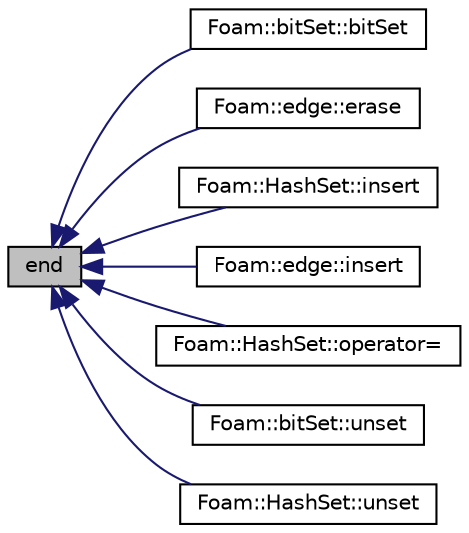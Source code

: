 digraph "end"
{
  bgcolor="transparent";
  edge [fontname="Helvetica",fontsize="10",labelfontname="Helvetica",labelfontsize="10"];
  node [fontname="Helvetica",fontsize="10",shape=record];
  rankdir="LR";
  Node1 [label="end",height=0.2,width=0.4,color="black", fillcolor="grey75", style="filled" fontcolor="black"];
  Node1 -> Node2 [dir="back",color="midnightblue",fontsize="10",style="solid",fontname="Helvetica"];
  Node2 [label="Foam::bitSet::bitSet",height=0.2,width=0.4,color="black",URL="$classFoam_1_1bitSet.html#a6c2dca3fb57f519242a7018e35214765",tooltip="Construct with automatic sizing (filled with 0), and populate with specified locations as 1..."];
  Node1 -> Node3 [dir="back",color="midnightblue",fontsize="10",style="solid",fontname="Helvetica"];
  Node3 [label="Foam::edge::erase",height=0.2,width=0.4,color="black",URL="$classFoam_1_1edge.html#a8126eaedcff9e5928f2b433ff5dc9ec2",tooltip="Remove existing indices from the edge and set locations to &#39;-1&#39;. "];
  Node1 -> Node4 [dir="back",color="midnightblue",fontsize="10",style="solid",fontname="Helvetica"];
  Node4 [label="Foam::HashSet::insert",height=0.2,width=0.4,color="black",URL="$classFoam_1_1HashSet.html#a8b72fb91a31effb42d15c58445d6e9a1",tooltip="Insert keys from the list of Key. "];
  Node1 -> Node5 [dir="back",color="midnightblue",fontsize="10",style="solid",fontname="Helvetica"];
  Node5 [label="Foam::edge::insert",height=0.2,width=0.4,color="black",URL="$classFoam_1_1edge.html#abfe6bd3f3a8257e3cb17e624e3f093ba",tooltip="Fill open slots with the indices if they did not previously exist. "];
  Node1 -> Node6 [dir="back",color="midnightblue",fontsize="10",style="solid",fontname="Helvetica"];
  Node6 [label="Foam::HashSet::operator=",height=0.2,width=0.4,color="black",URL="$classFoam_1_1HashSet.html#aaf2925af87b67df4b8d68d4f6cb8c4a6",tooltip="Assignment from a UList of keys. "];
  Node1 -> Node7 [dir="back",color="midnightblue",fontsize="10",style="solid",fontname="Helvetica"];
  Node7 [label="Foam::bitSet::unset",height=0.2,width=0.4,color="black",URL="$classFoam_1_1bitSet.html#a523b92b759c5a4109530fdfcd9d3ef8d"];
  Node1 -> Node8 [dir="back",color="midnightblue",fontsize="10",style="solid",fontname="Helvetica"];
  Node8 [label="Foam::HashSet::unset",height=0.2,width=0.4,color="black",URL="$classFoam_1_1HashSet.html#a3ce4df6d99479cc36f99a2dd7d34a405",tooltip="Unset the listed keys - same as erase. "];
}
